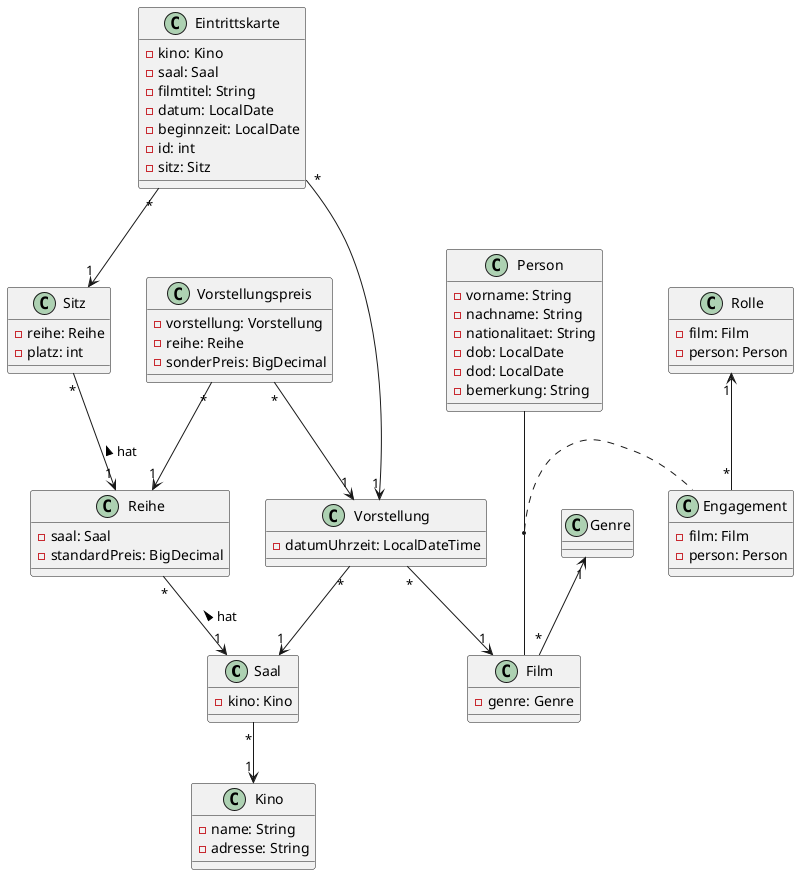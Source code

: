 @startuml

class Saal{
    - kino: Kino
}
class Film{
    - genre: Genre
}
class Reihe{
    - saal: Saal
    - standardPreis: BigDecimal
}
class Vorstellung{
    - datumUhrzeit: LocalDateTime
}
class Sitz{
    -reihe: Reihe
    -platz: int
}
class Vorstellungspreis{
    -vorstellung: Vorstellung
    -reihe: Reihe
    -sonderPreis: BigDecimal
}
class Person{
    -vorname: String
    -nachname: String
    -nationalitaet: String
    -dob: LocalDate
    -dod: LocalDate
    -bemerkung: String
}
class Rolle{
    -film: Film
    -person: Person
}
class Engagement{
    -film: Film
    -person: Person
}


class Eintrittskarte{
    - kino: Kino
    - saal: Saal
    - filmtitel: String
    - datum: LocalDate
    - beginnzeit: LocalDate
    - id: int
    - sitz: Sitz
}
class Kino{
    -name: String
    -adresse: String
}

Reihe"*"-->"1"Saal:hat <
Vorstellung"*"-->"1"Saal
Sitz"*"-->"1"Reihe:hat <
Vorstellungspreis"*"-->"1"Reihe
Vorstellungspreis"*"-->"1"Vorstellung
Vorstellung"*"-->"1"Film
Person--Film
(Film,Person)..Engagement
Rolle"1"<--"*"Engagement

Saal"*"-->"1"Kino
Genre"1"<--"*"Film
Eintrittskarte"*"-->"1"Sitz
Eintrittskarte"*"-->"1"Vorstellung
@enduml